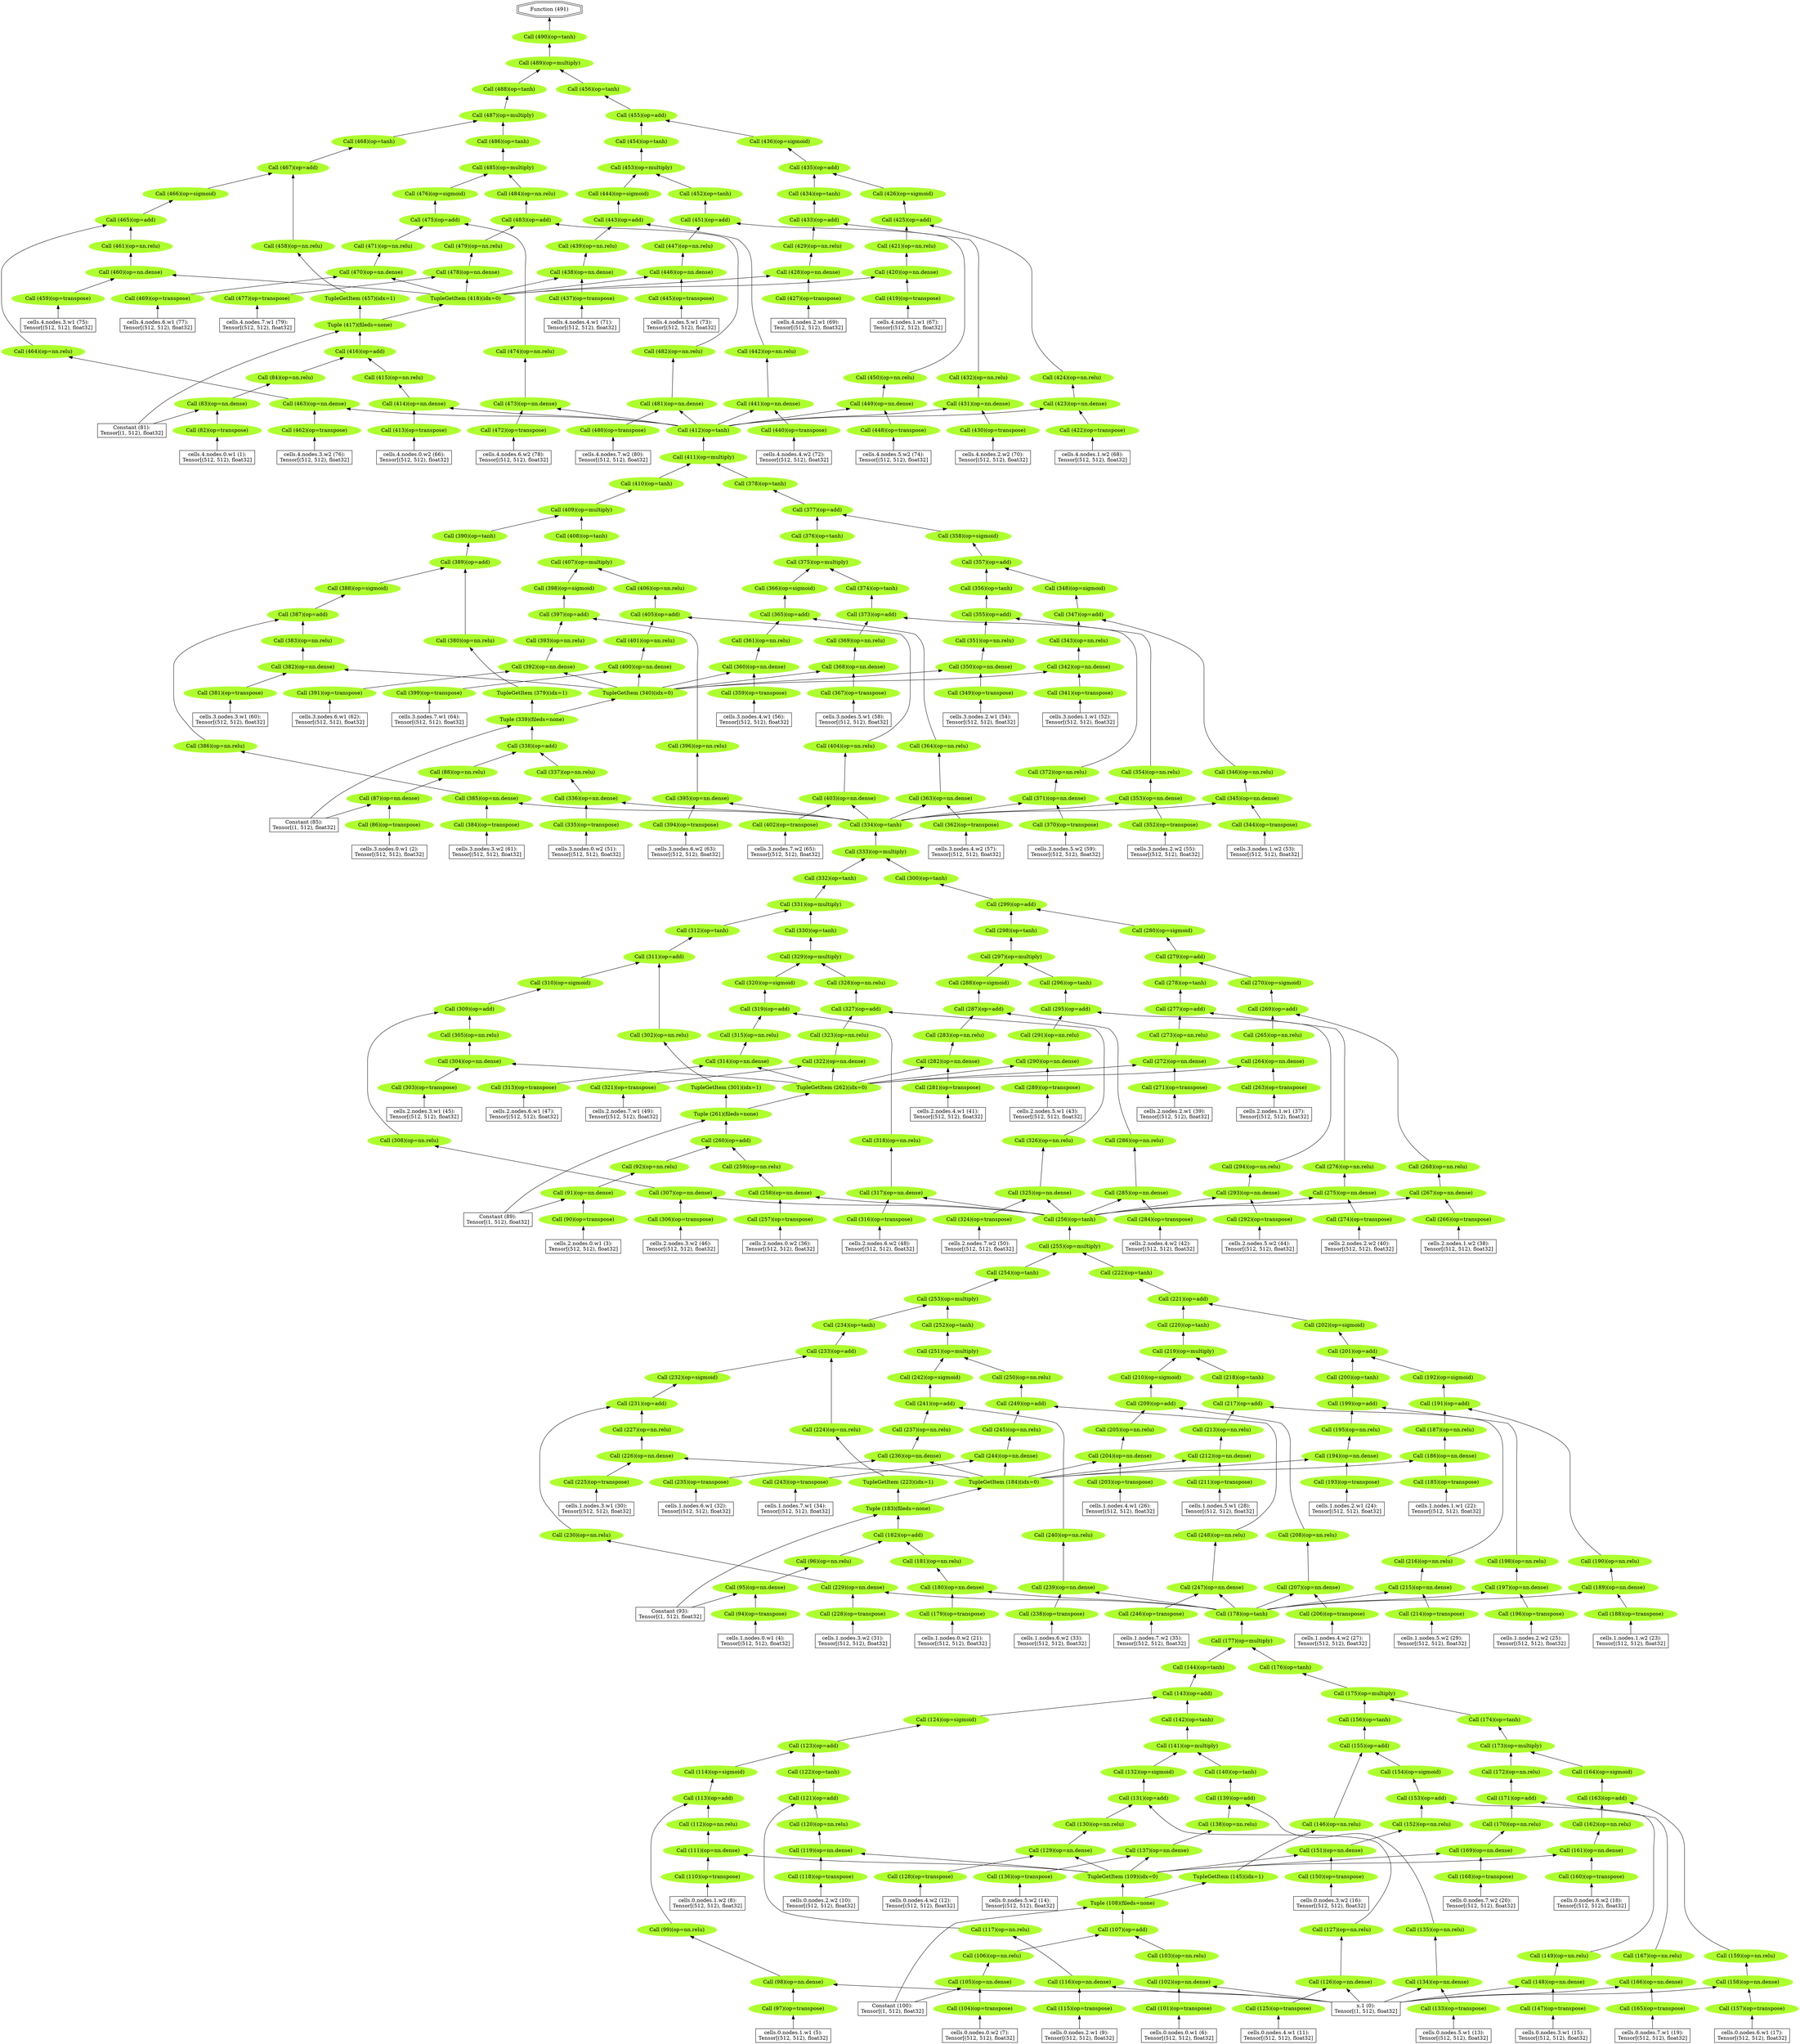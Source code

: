 digraph {
	rankdir=BT
	0 [label="x.1 (0):
Tensor[(1, 512), float32]" shape=rectangle]
	1 [label="cells.4.nodes.0.w1 (1):
Tensor[(512, 512), float32]" shape=rectangle]
	2 [label="cells.3.nodes.0.w1 (2):
Tensor[(512, 512), float32]" shape=rectangle]
	3 [label="cells.2.nodes.0.w1 (3):
Tensor[(512, 512), float32]" shape=rectangle]
	4 [label="cells.1.nodes.0.w1 (4):
Tensor[(512, 512), float32]" shape=rectangle]
	5 [label="cells.0.nodes.1.w1 (5):
Tensor[(512, 512), float32]" shape=rectangle]
	6 [label="cells.0.nodes.0.w1 (6):
Tensor[(512, 512), float32]" shape=rectangle]
	7 [label="cells.0.nodes.0.w2 (7):
Tensor[(512, 512), float32]" shape=rectangle]
	8 [label="cells.0.nodes.1.w2 (8):
Tensor[(512, 512), float32]" shape=rectangle]
	9 [label="cells.0.nodes.2.w1 (9):
Tensor[(512, 512), float32]" shape=rectangle]
	10 [label="cells.0.nodes.2.w2 (10):
Tensor[(512, 512), float32]" shape=rectangle]
	11 [label="cells.0.nodes.4.w1 (11):
Tensor[(512, 512), float32]" shape=rectangle]
	12 [label="cells.0.nodes.4.w2 (12):
Tensor[(512, 512), float32]" shape=rectangle]
	13 [label="cells.0.nodes.5.w1 (13):
Tensor[(512, 512), float32]" shape=rectangle]
	14 [label="cells.0.nodes.5.w2 (14):
Tensor[(512, 512), float32]" shape=rectangle]
	15 [label="cells.0.nodes.3.w1 (15):
Tensor[(512, 512), float32]" shape=rectangle]
	16 [label="cells.0.nodes.3.w2 (16):
Tensor[(512, 512), float32]" shape=rectangle]
	17 [label="cells.0.nodes.6.w1 (17):
Tensor[(512, 512), float32]" shape=rectangle]
	18 [label="cells.0.nodes.6.w2 (18):
Tensor[(512, 512), float32]" shape=rectangle]
	19 [label="cells.0.nodes.7.w1 (19):
Tensor[(512, 512), float32]" shape=rectangle]
	20 [label="cells.0.nodes.7.w2 (20):
Tensor[(512, 512), float32]" shape=rectangle]
	21 [label="cells.1.nodes.0.w2 (21):
Tensor[(512, 512), float32]" shape=rectangle]
	22 [label="cells.1.nodes.1.w1 (22):
Tensor[(512, 512), float32]" shape=rectangle]
	23 [label="cells.1.nodes.1.w2 (23):
Tensor[(512, 512), float32]" shape=rectangle]
	24 [label="cells.1.nodes.2.w1 (24):
Tensor[(512, 512), float32]" shape=rectangle]
	25 [label="cells.1.nodes.2.w2 (25):
Tensor[(512, 512), float32]" shape=rectangle]
	26 [label="cells.1.nodes.4.w1 (26):
Tensor[(512, 512), float32]" shape=rectangle]
	27 [label="cells.1.nodes.4.w2 (27):
Tensor[(512, 512), float32]" shape=rectangle]
	28 [label="cells.1.nodes.5.w1 (28):
Tensor[(512, 512), float32]" shape=rectangle]
	29 [label="cells.1.nodes.5.w2 (29):
Tensor[(512, 512), float32]" shape=rectangle]
	30 [label="cells.1.nodes.3.w1 (30):
Tensor[(512, 512), float32]" shape=rectangle]
	31 [label="cells.1.nodes.3.w2 (31):
Tensor[(512, 512), float32]" shape=rectangle]
	32 [label="cells.1.nodes.6.w1 (32):
Tensor[(512, 512), float32]" shape=rectangle]
	33 [label="cells.1.nodes.6.w2 (33):
Tensor[(512, 512), float32]" shape=rectangle]
	34 [label="cells.1.nodes.7.w1 (34):
Tensor[(512, 512), float32]" shape=rectangle]
	35 [label="cells.1.nodes.7.w2 (35):
Tensor[(512, 512), float32]" shape=rectangle]
	36 [label="cells.2.nodes.0.w2 (36):
Tensor[(512, 512), float32]" shape=rectangle]
	37 [label="cells.2.nodes.1.w1 (37):
Tensor[(512, 512), float32]" shape=rectangle]
	38 [label="cells.2.nodes.1.w2 (38):
Tensor[(512, 512), float32]" shape=rectangle]
	39 [label="cells.2.nodes.2.w1 (39):
Tensor[(512, 512), float32]" shape=rectangle]
	40 [label="cells.2.nodes.2.w2 (40):
Tensor[(512, 512), float32]" shape=rectangle]
	41 [label="cells.2.nodes.4.w1 (41):
Tensor[(512, 512), float32]" shape=rectangle]
	42 [label="cells.2.nodes.4.w2 (42):
Tensor[(512, 512), float32]" shape=rectangle]
	43 [label="cells.2.nodes.5.w1 (43):
Tensor[(512, 512), float32]" shape=rectangle]
	44 [label="cells.2.nodes.5.w2 (44):
Tensor[(512, 512), float32]" shape=rectangle]
	45 [label="cells.2.nodes.3.w1 (45):
Tensor[(512, 512), float32]" shape=rectangle]
	46 [label="cells.2.nodes.3.w2 (46):
Tensor[(512, 512), float32]" shape=rectangle]
	47 [label="cells.2.nodes.6.w1 (47):
Tensor[(512, 512), float32]" shape=rectangle]
	48 [label="cells.2.nodes.6.w2 (48):
Tensor[(512, 512), float32]" shape=rectangle]
	49 [label="cells.2.nodes.7.w1 (49):
Tensor[(512, 512), float32]" shape=rectangle]
	50 [label="cells.2.nodes.7.w2 (50):
Tensor[(512, 512), float32]" shape=rectangle]
	51 [label="cells.3.nodes.0.w2 (51):
Tensor[(512, 512), float32]" shape=rectangle]
	52 [label="cells.3.nodes.1.w1 (52):
Tensor[(512, 512), float32]" shape=rectangle]
	53 [label="cells.3.nodes.1.w2 (53):
Tensor[(512, 512), float32]" shape=rectangle]
	54 [label="cells.3.nodes.2.w1 (54):
Tensor[(512, 512), float32]" shape=rectangle]
	55 [label="cells.3.nodes.2.w2 (55):
Tensor[(512, 512), float32]" shape=rectangle]
	56 [label="cells.3.nodes.4.w1 (56):
Tensor[(512, 512), float32]" shape=rectangle]
	57 [label="cells.3.nodes.4.w2 (57):
Tensor[(512, 512), float32]" shape=rectangle]
	58 [label="cells.3.nodes.5.w1 (58):
Tensor[(512, 512), float32]" shape=rectangle]
	59 [label="cells.3.nodes.5.w2 (59):
Tensor[(512, 512), float32]" shape=rectangle]
	60 [label="cells.3.nodes.3.w1 (60):
Tensor[(512, 512), float32]" shape=rectangle]
	61 [label="cells.3.nodes.3.w2 (61):
Tensor[(512, 512), float32]" shape=rectangle]
	62 [label="cells.3.nodes.6.w1 (62):
Tensor[(512, 512), float32]" shape=rectangle]
	63 [label="cells.3.nodes.6.w2 (63):
Tensor[(512, 512), float32]" shape=rectangle]
	64 [label="cells.3.nodes.7.w1 (64):
Tensor[(512, 512), float32]" shape=rectangle]
	65 [label="cells.3.nodes.7.w2 (65):
Tensor[(512, 512), float32]" shape=rectangle]
	66 [label="cells.4.nodes.0.w2 (66):
Tensor[(512, 512), float32]" shape=rectangle]
	67 [label="cells.4.nodes.1.w1 (67):
Tensor[(512, 512), float32]" shape=rectangle]
	68 [label="cells.4.nodes.1.w2 (68):
Tensor[(512, 512), float32]" shape=rectangle]
	69 [label="cells.4.nodes.2.w1 (69):
Tensor[(512, 512), float32]" shape=rectangle]
	70 [label="cells.4.nodes.2.w2 (70):
Tensor[(512, 512), float32]" shape=rectangle]
	71 [label="cells.4.nodes.4.w1 (71):
Tensor[(512, 512), float32]" shape=rectangle]
	72 [label="cells.4.nodes.4.w2 (72):
Tensor[(512, 512), float32]" shape=rectangle]
	73 [label="cells.4.nodes.5.w1 (73):
Tensor[(512, 512), float32]" shape=rectangle]
	74 [label="cells.4.nodes.5.w2 (74):
Tensor[(512, 512), float32]" shape=rectangle]
	75 [label="cells.4.nodes.3.w1 (75):
Tensor[(512, 512), float32]" shape=rectangle]
	76 [label="cells.4.nodes.3.w2 (76):
Tensor[(512, 512), float32]" shape=rectangle]
	77 [label="cells.4.nodes.6.w1 (77):
Tensor[(512, 512), float32]" shape=rectangle]
	78 [label="cells.4.nodes.6.w2 (78):
Tensor[(512, 512), float32]" shape=rectangle]
	79 [label="cells.4.nodes.7.w1 (79):
Tensor[(512, 512), float32]" shape=rectangle]
	80 [label="cells.4.nodes.7.w2 (80):
Tensor[(512, 512), float32]" shape=rectangle]
	81 [label="Constant (81):
Tensor[(1, 512), float32]" shape=rectangle]
	82 [label="Call (82)(op=transpose)" color=greenyellow shape=ellipse style=filled]
	1 -> 82
	83 [label="Call (83)(op=nn.dense)" color=greenyellow shape=ellipse style=filled]
	81 -> 83
	82 -> 83
	84 [label="Call (84)(op=nn.relu)" color=greenyellow shape=ellipse style=filled]
	83 -> 84
	85 [label="Constant (85):
Tensor[(1, 512), float32]" shape=rectangle]
	86 [label="Call (86)(op=transpose)" color=greenyellow shape=ellipse style=filled]
	2 -> 86
	87 [label="Call (87)(op=nn.dense)" color=greenyellow shape=ellipse style=filled]
	85 -> 87
	86 -> 87
	88 [label="Call (88)(op=nn.relu)" color=greenyellow shape=ellipse style=filled]
	87 -> 88
	89 [label="Constant (89):
Tensor[(1, 512), float32]" shape=rectangle]
	90 [label="Call (90)(op=transpose)" color=greenyellow shape=ellipse style=filled]
	3 -> 90
	91 [label="Call (91)(op=nn.dense)" color=greenyellow shape=ellipse style=filled]
	89 -> 91
	90 -> 91
	92 [label="Call (92)(op=nn.relu)" color=greenyellow shape=ellipse style=filled]
	91 -> 92
	93 [label="Constant (93):
Tensor[(1, 512), float32]" shape=rectangle]
	94 [label="Call (94)(op=transpose)" color=greenyellow shape=ellipse style=filled]
	4 -> 94
	95 [label="Call (95)(op=nn.dense)" color=greenyellow shape=ellipse style=filled]
	93 -> 95
	94 -> 95
	96 [label="Call (96)(op=nn.relu)" color=greenyellow shape=ellipse style=filled]
	95 -> 96
	97 [label="Call (97)(op=transpose)" color=greenyellow shape=ellipse style=filled]
	5 -> 97
	98 [label="Call (98)(op=nn.dense)" color=greenyellow shape=ellipse style=filled]
	0 -> 98
	97 -> 98
	99 [label="Call (99)(op=nn.relu)" color=greenyellow shape=ellipse style=filled]
	98 -> 99
	100 [label="Constant (100):
Tensor[(1, 512), float32]" shape=rectangle]
	101 [label="Call (101)(op=transpose)" color=greenyellow shape=ellipse style=filled]
	6 -> 101
	102 [label="Call (102)(op=nn.dense)" color=greenyellow shape=ellipse style=filled]
	0 -> 102
	101 -> 102
	103 [label="Call (103)(op=nn.relu)" color=greenyellow shape=ellipse style=filled]
	102 -> 103
	104 [label="Call (104)(op=transpose)" color=greenyellow shape=ellipse style=filled]
	7 -> 104
	105 [label="Call (105)(op=nn.dense)" color=greenyellow shape=ellipse style=filled]
	100 -> 105
	104 -> 105
	106 [label="Call (106)(op=nn.relu)" color=greenyellow shape=ellipse style=filled]
	105 -> 106
	107 [label="Call (107)(op=add)" color=greenyellow shape=ellipse style=filled]
	103 -> 107
	106 -> 107
	108 [label="Tuple (108)(fileds=none)" color=greenyellow shape=ellipse style=filled]
	100 -> 108
	107 -> 108
	109 [label="TupleGetItem (109)(idx=0)" color=greenyellow shape=ellipse style=filled]
	108 -> 109
	110 [label="Call (110)(op=transpose)" color=greenyellow shape=ellipse style=filled]
	8 -> 110
	111 [label="Call (111)(op=nn.dense)" color=greenyellow shape=ellipse style=filled]
	109 -> 111
	110 -> 111
	112 [label="Call (112)(op=nn.relu)" color=greenyellow shape=ellipse style=filled]
	111 -> 112
	113 [label="Call (113)(op=add)" color=greenyellow shape=ellipse style=filled]
	99 -> 113
	112 -> 113
	114 [label="Call (114)(op=sigmoid)" color=greenyellow shape=ellipse style=filled]
	113 -> 114
	115 [label="Call (115)(op=transpose)" color=greenyellow shape=ellipse style=filled]
	9 -> 115
	116 [label="Call (116)(op=nn.dense)" color=greenyellow shape=ellipse style=filled]
	0 -> 116
	115 -> 116
	117 [label="Call (117)(op=nn.relu)" color=greenyellow shape=ellipse style=filled]
	116 -> 117
	118 [label="Call (118)(op=transpose)" color=greenyellow shape=ellipse style=filled]
	10 -> 118
	119 [label="Call (119)(op=nn.dense)" color=greenyellow shape=ellipse style=filled]
	109 -> 119
	118 -> 119
	120 [label="Call (120)(op=nn.relu)" color=greenyellow shape=ellipse style=filled]
	119 -> 120
	121 [label="Call (121)(op=add)" color=greenyellow shape=ellipse style=filled]
	117 -> 121
	120 -> 121
	122 [label="Call (122)(op=tanh)" color=greenyellow shape=ellipse style=filled]
	121 -> 122
	123 [label="Call (123)(op=add)" color=greenyellow shape=ellipse style=filled]
	114 -> 123
	122 -> 123
	124 [label="Call (124)(op=sigmoid)" color=greenyellow shape=ellipse style=filled]
	123 -> 124
	125 [label="Call (125)(op=transpose)" color=greenyellow shape=ellipse style=filled]
	11 -> 125
	126 [label="Call (126)(op=nn.dense)" color=greenyellow shape=ellipse style=filled]
	0 -> 126
	125 -> 126
	127 [label="Call (127)(op=nn.relu)" color=greenyellow shape=ellipse style=filled]
	126 -> 127
	128 [label="Call (128)(op=transpose)" color=greenyellow shape=ellipse style=filled]
	12 -> 128
	129 [label="Call (129)(op=nn.dense)" color=greenyellow shape=ellipse style=filled]
	109 -> 129
	128 -> 129
	130 [label="Call (130)(op=nn.relu)" color=greenyellow shape=ellipse style=filled]
	129 -> 130
	131 [label="Call (131)(op=add)" color=greenyellow shape=ellipse style=filled]
	127 -> 131
	130 -> 131
	132 [label="Call (132)(op=sigmoid)" color=greenyellow shape=ellipse style=filled]
	131 -> 132
	133 [label="Call (133)(op=transpose)" color=greenyellow shape=ellipse style=filled]
	13 -> 133
	134 [label="Call (134)(op=nn.dense)" color=greenyellow shape=ellipse style=filled]
	0 -> 134
	133 -> 134
	135 [label="Call (135)(op=nn.relu)" color=greenyellow shape=ellipse style=filled]
	134 -> 135
	136 [label="Call (136)(op=transpose)" color=greenyellow shape=ellipse style=filled]
	14 -> 136
	137 [label="Call (137)(op=nn.dense)" color=greenyellow shape=ellipse style=filled]
	109 -> 137
	136 -> 137
	138 [label="Call (138)(op=nn.relu)" color=greenyellow shape=ellipse style=filled]
	137 -> 138
	139 [label="Call (139)(op=add)" color=greenyellow shape=ellipse style=filled]
	135 -> 139
	138 -> 139
	140 [label="Call (140)(op=tanh)" color=greenyellow shape=ellipse style=filled]
	139 -> 140
	141 [label="Call (141)(op=multiply)" color=greenyellow shape=ellipse style=filled]
	132 -> 141
	140 -> 141
	142 [label="Call (142)(op=tanh)" color=greenyellow shape=ellipse style=filled]
	141 -> 142
	143 [label="Call (143)(op=add)" color=greenyellow shape=ellipse style=filled]
	124 -> 143
	142 -> 143
	144 [label="Call (144)(op=tanh)" color=greenyellow shape=ellipse style=filled]
	143 -> 144
	145 [label="TupleGetItem (145)(idx=1)" color=greenyellow shape=ellipse style=filled]
	108 -> 145
	146 [label="Call (146)(op=nn.relu)" color=greenyellow shape=ellipse style=filled]
	145 -> 146
	147 [label="Call (147)(op=transpose)" color=greenyellow shape=ellipse style=filled]
	15 -> 147
	148 [label="Call (148)(op=nn.dense)" color=greenyellow shape=ellipse style=filled]
	0 -> 148
	147 -> 148
	149 [label="Call (149)(op=nn.relu)" color=greenyellow shape=ellipse style=filled]
	148 -> 149
	150 [label="Call (150)(op=transpose)" color=greenyellow shape=ellipse style=filled]
	16 -> 150
	151 [label="Call (151)(op=nn.dense)" color=greenyellow shape=ellipse style=filled]
	109 -> 151
	150 -> 151
	152 [label="Call (152)(op=nn.relu)" color=greenyellow shape=ellipse style=filled]
	151 -> 152
	153 [label="Call (153)(op=add)" color=greenyellow shape=ellipse style=filled]
	149 -> 153
	152 -> 153
	154 [label="Call (154)(op=sigmoid)" color=greenyellow shape=ellipse style=filled]
	153 -> 154
	155 [label="Call (155)(op=add)" color=greenyellow shape=ellipse style=filled]
	146 -> 155
	154 -> 155
	156 [label="Call (156)(op=tanh)" color=greenyellow shape=ellipse style=filled]
	155 -> 156
	157 [label="Call (157)(op=transpose)" color=greenyellow shape=ellipse style=filled]
	17 -> 157
	158 [label="Call (158)(op=nn.dense)" color=greenyellow shape=ellipse style=filled]
	0 -> 158
	157 -> 158
	159 [label="Call (159)(op=nn.relu)" color=greenyellow shape=ellipse style=filled]
	158 -> 159
	160 [label="Call (160)(op=transpose)" color=greenyellow shape=ellipse style=filled]
	18 -> 160
	161 [label="Call (161)(op=nn.dense)" color=greenyellow shape=ellipse style=filled]
	109 -> 161
	160 -> 161
	162 [label="Call (162)(op=nn.relu)" color=greenyellow shape=ellipse style=filled]
	161 -> 162
	163 [label="Call (163)(op=add)" color=greenyellow shape=ellipse style=filled]
	159 -> 163
	162 -> 163
	164 [label="Call (164)(op=sigmoid)" color=greenyellow shape=ellipse style=filled]
	163 -> 164
	165 [label="Call (165)(op=transpose)" color=greenyellow shape=ellipse style=filled]
	19 -> 165
	166 [label="Call (166)(op=nn.dense)" color=greenyellow shape=ellipse style=filled]
	0 -> 166
	165 -> 166
	167 [label="Call (167)(op=nn.relu)" color=greenyellow shape=ellipse style=filled]
	166 -> 167
	168 [label="Call (168)(op=transpose)" color=greenyellow shape=ellipse style=filled]
	20 -> 168
	169 [label="Call (169)(op=nn.dense)" color=greenyellow shape=ellipse style=filled]
	109 -> 169
	168 -> 169
	170 [label="Call (170)(op=nn.relu)" color=greenyellow shape=ellipse style=filled]
	169 -> 170
	171 [label="Call (171)(op=add)" color=greenyellow shape=ellipse style=filled]
	167 -> 171
	170 -> 171
	172 [label="Call (172)(op=nn.relu)" color=greenyellow shape=ellipse style=filled]
	171 -> 172
	173 [label="Call (173)(op=multiply)" color=greenyellow shape=ellipse style=filled]
	164 -> 173
	172 -> 173
	174 [label="Call (174)(op=tanh)" color=greenyellow shape=ellipse style=filled]
	173 -> 174
	175 [label="Call (175)(op=multiply)" color=greenyellow shape=ellipse style=filled]
	156 -> 175
	174 -> 175
	176 [label="Call (176)(op=tanh)" color=greenyellow shape=ellipse style=filled]
	175 -> 176
	177 [label="Call (177)(op=multiply)" color=greenyellow shape=ellipse style=filled]
	144 -> 177
	176 -> 177
	178 [label="Call (178)(op=tanh)" color=greenyellow shape=ellipse style=filled]
	177 -> 178
	179 [label="Call (179)(op=transpose)" color=greenyellow shape=ellipse style=filled]
	21 -> 179
	180 [label="Call (180)(op=nn.dense)" color=greenyellow shape=ellipse style=filled]
	178 -> 180
	179 -> 180
	181 [label="Call (181)(op=nn.relu)" color=greenyellow shape=ellipse style=filled]
	180 -> 181
	182 [label="Call (182)(op=add)" color=greenyellow shape=ellipse style=filled]
	96 -> 182
	181 -> 182
	183 [label="Tuple (183)(fileds=none)" color=greenyellow shape=ellipse style=filled]
	93 -> 183
	182 -> 183
	184 [label="TupleGetItem (184)(idx=0)" color=greenyellow shape=ellipse style=filled]
	183 -> 184
	185 [label="Call (185)(op=transpose)" color=greenyellow shape=ellipse style=filled]
	22 -> 185
	186 [label="Call (186)(op=nn.dense)" color=greenyellow shape=ellipse style=filled]
	184 -> 186
	185 -> 186
	187 [label="Call (187)(op=nn.relu)" color=greenyellow shape=ellipse style=filled]
	186 -> 187
	188 [label="Call (188)(op=transpose)" color=greenyellow shape=ellipse style=filled]
	23 -> 188
	189 [label="Call (189)(op=nn.dense)" color=greenyellow shape=ellipse style=filled]
	178 -> 189
	188 -> 189
	190 [label="Call (190)(op=nn.relu)" color=greenyellow shape=ellipse style=filled]
	189 -> 190
	191 [label="Call (191)(op=add)" color=greenyellow shape=ellipse style=filled]
	187 -> 191
	190 -> 191
	192 [label="Call (192)(op=sigmoid)" color=greenyellow shape=ellipse style=filled]
	191 -> 192
	193 [label="Call (193)(op=transpose)" color=greenyellow shape=ellipse style=filled]
	24 -> 193
	194 [label="Call (194)(op=nn.dense)" color=greenyellow shape=ellipse style=filled]
	184 -> 194
	193 -> 194
	195 [label="Call (195)(op=nn.relu)" color=greenyellow shape=ellipse style=filled]
	194 -> 195
	196 [label="Call (196)(op=transpose)" color=greenyellow shape=ellipse style=filled]
	25 -> 196
	197 [label="Call (197)(op=nn.dense)" color=greenyellow shape=ellipse style=filled]
	178 -> 197
	196 -> 197
	198 [label="Call (198)(op=nn.relu)" color=greenyellow shape=ellipse style=filled]
	197 -> 198
	199 [label="Call (199)(op=add)" color=greenyellow shape=ellipse style=filled]
	195 -> 199
	198 -> 199
	200 [label="Call (200)(op=tanh)" color=greenyellow shape=ellipse style=filled]
	199 -> 200
	201 [label="Call (201)(op=add)" color=greenyellow shape=ellipse style=filled]
	192 -> 201
	200 -> 201
	202 [label="Call (202)(op=sigmoid)" color=greenyellow shape=ellipse style=filled]
	201 -> 202
	203 [label="Call (203)(op=transpose)" color=greenyellow shape=ellipse style=filled]
	26 -> 203
	204 [label="Call (204)(op=nn.dense)" color=greenyellow shape=ellipse style=filled]
	184 -> 204
	203 -> 204
	205 [label="Call (205)(op=nn.relu)" color=greenyellow shape=ellipse style=filled]
	204 -> 205
	206 [label="Call (206)(op=transpose)" color=greenyellow shape=ellipse style=filled]
	27 -> 206
	207 [label="Call (207)(op=nn.dense)" color=greenyellow shape=ellipse style=filled]
	178 -> 207
	206 -> 207
	208 [label="Call (208)(op=nn.relu)" color=greenyellow shape=ellipse style=filled]
	207 -> 208
	209 [label="Call (209)(op=add)" color=greenyellow shape=ellipse style=filled]
	205 -> 209
	208 -> 209
	210 [label="Call (210)(op=sigmoid)" color=greenyellow shape=ellipse style=filled]
	209 -> 210
	211 [label="Call (211)(op=transpose)" color=greenyellow shape=ellipse style=filled]
	28 -> 211
	212 [label="Call (212)(op=nn.dense)" color=greenyellow shape=ellipse style=filled]
	184 -> 212
	211 -> 212
	213 [label="Call (213)(op=nn.relu)" color=greenyellow shape=ellipse style=filled]
	212 -> 213
	214 [label="Call (214)(op=transpose)" color=greenyellow shape=ellipse style=filled]
	29 -> 214
	215 [label="Call (215)(op=nn.dense)" color=greenyellow shape=ellipse style=filled]
	178 -> 215
	214 -> 215
	216 [label="Call (216)(op=nn.relu)" color=greenyellow shape=ellipse style=filled]
	215 -> 216
	217 [label="Call (217)(op=add)" color=greenyellow shape=ellipse style=filled]
	213 -> 217
	216 -> 217
	218 [label="Call (218)(op=tanh)" color=greenyellow shape=ellipse style=filled]
	217 -> 218
	219 [label="Call (219)(op=multiply)" color=greenyellow shape=ellipse style=filled]
	210 -> 219
	218 -> 219
	220 [label="Call (220)(op=tanh)" color=greenyellow shape=ellipse style=filled]
	219 -> 220
	221 [label="Call (221)(op=add)" color=greenyellow shape=ellipse style=filled]
	202 -> 221
	220 -> 221
	222 [label="Call (222)(op=tanh)" color=greenyellow shape=ellipse style=filled]
	221 -> 222
	223 [label="TupleGetItem (223)(idx=1)" color=greenyellow shape=ellipse style=filled]
	183 -> 223
	224 [label="Call (224)(op=nn.relu)" color=greenyellow shape=ellipse style=filled]
	223 -> 224
	225 [label="Call (225)(op=transpose)" color=greenyellow shape=ellipse style=filled]
	30 -> 225
	226 [label="Call (226)(op=nn.dense)" color=greenyellow shape=ellipse style=filled]
	184 -> 226
	225 -> 226
	227 [label="Call (227)(op=nn.relu)" color=greenyellow shape=ellipse style=filled]
	226 -> 227
	228 [label="Call (228)(op=transpose)" color=greenyellow shape=ellipse style=filled]
	31 -> 228
	229 [label="Call (229)(op=nn.dense)" color=greenyellow shape=ellipse style=filled]
	178 -> 229
	228 -> 229
	230 [label="Call (230)(op=nn.relu)" color=greenyellow shape=ellipse style=filled]
	229 -> 230
	231 [label="Call (231)(op=add)" color=greenyellow shape=ellipse style=filled]
	227 -> 231
	230 -> 231
	232 [label="Call (232)(op=sigmoid)" color=greenyellow shape=ellipse style=filled]
	231 -> 232
	233 [label="Call (233)(op=add)" color=greenyellow shape=ellipse style=filled]
	224 -> 233
	232 -> 233
	234 [label="Call (234)(op=tanh)" color=greenyellow shape=ellipse style=filled]
	233 -> 234
	235 [label="Call (235)(op=transpose)" color=greenyellow shape=ellipse style=filled]
	32 -> 235
	236 [label="Call (236)(op=nn.dense)" color=greenyellow shape=ellipse style=filled]
	184 -> 236
	235 -> 236
	237 [label="Call (237)(op=nn.relu)" color=greenyellow shape=ellipse style=filled]
	236 -> 237
	238 [label="Call (238)(op=transpose)" color=greenyellow shape=ellipse style=filled]
	33 -> 238
	239 [label="Call (239)(op=nn.dense)" color=greenyellow shape=ellipse style=filled]
	178 -> 239
	238 -> 239
	240 [label="Call (240)(op=nn.relu)" color=greenyellow shape=ellipse style=filled]
	239 -> 240
	241 [label="Call (241)(op=add)" color=greenyellow shape=ellipse style=filled]
	237 -> 241
	240 -> 241
	242 [label="Call (242)(op=sigmoid)" color=greenyellow shape=ellipse style=filled]
	241 -> 242
	243 [label="Call (243)(op=transpose)" color=greenyellow shape=ellipse style=filled]
	34 -> 243
	244 [label="Call (244)(op=nn.dense)" color=greenyellow shape=ellipse style=filled]
	184 -> 244
	243 -> 244
	245 [label="Call (245)(op=nn.relu)" color=greenyellow shape=ellipse style=filled]
	244 -> 245
	246 [label="Call (246)(op=transpose)" color=greenyellow shape=ellipse style=filled]
	35 -> 246
	247 [label="Call (247)(op=nn.dense)" color=greenyellow shape=ellipse style=filled]
	178 -> 247
	246 -> 247
	248 [label="Call (248)(op=nn.relu)" color=greenyellow shape=ellipse style=filled]
	247 -> 248
	249 [label="Call (249)(op=add)" color=greenyellow shape=ellipse style=filled]
	245 -> 249
	248 -> 249
	250 [label="Call (250)(op=nn.relu)" color=greenyellow shape=ellipse style=filled]
	249 -> 250
	251 [label="Call (251)(op=multiply)" color=greenyellow shape=ellipse style=filled]
	242 -> 251
	250 -> 251
	252 [label="Call (252)(op=tanh)" color=greenyellow shape=ellipse style=filled]
	251 -> 252
	253 [label="Call (253)(op=multiply)" color=greenyellow shape=ellipse style=filled]
	234 -> 253
	252 -> 253
	254 [label="Call (254)(op=tanh)" color=greenyellow shape=ellipse style=filled]
	253 -> 254
	255 [label="Call (255)(op=multiply)" color=greenyellow shape=ellipse style=filled]
	222 -> 255
	254 -> 255
	256 [label="Call (256)(op=tanh)" color=greenyellow shape=ellipse style=filled]
	255 -> 256
	257 [label="Call (257)(op=transpose)" color=greenyellow shape=ellipse style=filled]
	36 -> 257
	258 [label="Call (258)(op=nn.dense)" color=greenyellow shape=ellipse style=filled]
	256 -> 258
	257 -> 258
	259 [label="Call (259)(op=nn.relu)" color=greenyellow shape=ellipse style=filled]
	258 -> 259
	260 [label="Call (260)(op=add)" color=greenyellow shape=ellipse style=filled]
	92 -> 260
	259 -> 260
	261 [label="Tuple (261)(fileds=none)" color=greenyellow shape=ellipse style=filled]
	89 -> 261
	260 -> 261
	262 [label="TupleGetItem (262)(idx=0)" color=greenyellow shape=ellipse style=filled]
	261 -> 262
	263 [label="Call (263)(op=transpose)" color=greenyellow shape=ellipse style=filled]
	37 -> 263
	264 [label="Call (264)(op=nn.dense)" color=greenyellow shape=ellipse style=filled]
	262 -> 264
	263 -> 264
	265 [label="Call (265)(op=nn.relu)" color=greenyellow shape=ellipse style=filled]
	264 -> 265
	266 [label="Call (266)(op=transpose)" color=greenyellow shape=ellipse style=filled]
	38 -> 266
	267 [label="Call (267)(op=nn.dense)" color=greenyellow shape=ellipse style=filled]
	256 -> 267
	266 -> 267
	268 [label="Call (268)(op=nn.relu)" color=greenyellow shape=ellipse style=filled]
	267 -> 268
	269 [label="Call (269)(op=add)" color=greenyellow shape=ellipse style=filled]
	265 -> 269
	268 -> 269
	270 [label="Call (270)(op=sigmoid)" color=greenyellow shape=ellipse style=filled]
	269 -> 270
	271 [label="Call (271)(op=transpose)" color=greenyellow shape=ellipse style=filled]
	39 -> 271
	272 [label="Call (272)(op=nn.dense)" color=greenyellow shape=ellipse style=filled]
	262 -> 272
	271 -> 272
	273 [label="Call (273)(op=nn.relu)" color=greenyellow shape=ellipse style=filled]
	272 -> 273
	274 [label="Call (274)(op=transpose)" color=greenyellow shape=ellipse style=filled]
	40 -> 274
	275 [label="Call (275)(op=nn.dense)" color=greenyellow shape=ellipse style=filled]
	256 -> 275
	274 -> 275
	276 [label="Call (276)(op=nn.relu)" color=greenyellow shape=ellipse style=filled]
	275 -> 276
	277 [label="Call (277)(op=add)" color=greenyellow shape=ellipse style=filled]
	273 -> 277
	276 -> 277
	278 [label="Call (278)(op=tanh)" color=greenyellow shape=ellipse style=filled]
	277 -> 278
	279 [label="Call (279)(op=add)" color=greenyellow shape=ellipse style=filled]
	270 -> 279
	278 -> 279
	280 [label="Call (280)(op=sigmoid)" color=greenyellow shape=ellipse style=filled]
	279 -> 280
	281 [label="Call (281)(op=transpose)" color=greenyellow shape=ellipse style=filled]
	41 -> 281
	282 [label="Call (282)(op=nn.dense)" color=greenyellow shape=ellipse style=filled]
	262 -> 282
	281 -> 282
	283 [label="Call (283)(op=nn.relu)" color=greenyellow shape=ellipse style=filled]
	282 -> 283
	284 [label="Call (284)(op=transpose)" color=greenyellow shape=ellipse style=filled]
	42 -> 284
	285 [label="Call (285)(op=nn.dense)" color=greenyellow shape=ellipse style=filled]
	256 -> 285
	284 -> 285
	286 [label="Call (286)(op=nn.relu)" color=greenyellow shape=ellipse style=filled]
	285 -> 286
	287 [label="Call (287)(op=add)" color=greenyellow shape=ellipse style=filled]
	283 -> 287
	286 -> 287
	288 [label="Call (288)(op=sigmoid)" color=greenyellow shape=ellipse style=filled]
	287 -> 288
	289 [label="Call (289)(op=transpose)" color=greenyellow shape=ellipse style=filled]
	43 -> 289
	290 [label="Call (290)(op=nn.dense)" color=greenyellow shape=ellipse style=filled]
	262 -> 290
	289 -> 290
	291 [label="Call (291)(op=nn.relu)" color=greenyellow shape=ellipse style=filled]
	290 -> 291
	292 [label="Call (292)(op=transpose)" color=greenyellow shape=ellipse style=filled]
	44 -> 292
	293 [label="Call (293)(op=nn.dense)" color=greenyellow shape=ellipse style=filled]
	256 -> 293
	292 -> 293
	294 [label="Call (294)(op=nn.relu)" color=greenyellow shape=ellipse style=filled]
	293 -> 294
	295 [label="Call (295)(op=add)" color=greenyellow shape=ellipse style=filled]
	291 -> 295
	294 -> 295
	296 [label="Call (296)(op=tanh)" color=greenyellow shape=ellipse style=filled]
	295 -> 296
	297 [label="Call (297)(op=multiply)" color=greenyellow shape=ellipse style=filled]
	288 -> 297
	296 -> 297
	298 [label="Call (298)(op=tanh)" color=greenyellow shape=ellipse style=filled]
	297 -> 298
	299 [label="Call (299)(op=add)" color=greenyellow shape=ellipse style=filled]
	280 -> 299
	298 -> 299
	300 [label="Call (300)(op=tanh)" color=greenyellow shape=ellipse style=filled]
	299 -> 300
	301 [label="TupleGetItem (301)(idx=1)" color=greenyellow shape=ellipse style=filled]
	261 -> 301
	302 [label="Call (302)(op=nn.relu)" color=greenyellow shape=ellipse style=filled]
	301 -> 302
	303 [label="Call (303)(op=transpose)" color=greenyellow shape=ellipse style=filled]
	45 -> 303
	304 [label="Call (304)(op=nn.dense)" color=greenyellow shape=ellipse style=filled]
	262 -> 304
	303 -> 304
	305 [label="Call (305)(op=nn.relu)" color=greenyellow shape=ellipse style=filled]
	304 -> 305
	306 [label="Call (306)(op=transpose)" color=greenyellow shape=ellipse style=filled]
	46 -> 306
	307 [label="Call (307)(op=nn.dense)" color=greenyellow shape=ellipse style=filled]
	256 -> 307
	306 -> 307
	308 [label="Call (308)(op=nn.relu)" color=greenyellow shape=ellipse style=filled]
	307 -> 308
	309 [label="Call (309)(op=add)" color=greenyellow shape=ellipse style=filled]
	305 -> 309
	308 -> 309
	310 [label="Call (310)(op=sigmoid)" color=greenyellow shape=ellipse style=filled]
	309 -> 310
	311 [label="Call (311)(op=add)" color=greenyellow shape=ellipse style=filled]
	302 -> 311
	310 -> 311
	312 [label="Call (312)(op=tanh)" color=greenyellow shape=ellipse style=filled]
	311 -> 312
	313 [label="Call (313)(op=transpose)" color=greenyellow shape=ellipse style=filled]
	47 -> 313
	314 [label="Call (314)(op=nn.dense)" color=greenyellow shape=ellipse style=filled]
	262 -> 314
	313 -> 314
	315 [label="Call (315)(op=nn.relu)" color=greenyellow shape=ellipse style=filled]
	314 -> 315
	316 [label="Call (316)(op=transpose)" color=greenyellow shape=ellipse style=filled]
	48 -> 316
	317 [label="Call (317)(op=nn.dense)" color=greenyellow shape=ellipse style=filled]
	256 -> 317
	316 -> 317
	318 [label="Call (318)(op=nn.relu)" color=greenyellow shape=ellipse style=filled]
	317 -> 318
	319 [label="Call (319)(op=add)" color=greenyellow shape=ellipse style=filled]
	315 -> 319
	318 -> 319
	320 [label="Call (320)(op=sigmoid)" color=greenyellow shape=ellipse style=filled]
	319 -> 320
	321 [label="Call (321)(op=transpose)" color=greenyellow shape=ellipse style=filled]
	49 -> 321
	322 [label="Call (322)(op=nn.dense)" color=greenyellow shape=ellipse style=filled]
	262 -> 322
	321 -> 322
	323 [label="Call (323)(op=nn.relu)" color=greenyellow shape=ellipse style=filled]
	322 -> 323
	324 [label="Call (324)(op=transpose)" color=greenyellow shape=ellipse style=filled]
	50 -> 324
	325 [label="Call (325)(op=nn.dense)" color=greenyellow shape=ellipse style=filled]
	256 -> 325
	324 -> 325
	326 [label="Call (326)(op=nn.relu)" color=greenyellow shape=ellipse style=filled]
	325 -> 326
	327 [label="Call (327)(op=add)" color=greenyellow shape=ellipse style=filled]
	323 -> 327
	326 -> 327
	328 [label="Call (328)(op=nn.relu)" color=greenyellow shape=ellipse style=filled]
	327 -> 328
	329 [label="Call (329)(op=multiply)" color=greenyellow shape=ellipse style=filled]
	320 -> 329
	328 -> 329
	330 [label="Call (330)(op=tanh)" color=greenyellow shape=ellipse style=filled]
	329 -> 330
	331 [label="Call (331)(op=multiply)" color=greenyellow shape=ellipse style=filled]
	312 -> 331
	330 -> 331
	332 [label="Call (332)(op=tanh)" color=greenyellow shape=ellipse style=filled]
	331 -> 332
	333 [label="Call (333)(op=multiply)" color=greenyellow shape=ellipse style=filled]
	300 -> 333
	332 -> 333
	334 [label="Call (334)(op=tanh)" color=greenyellow shape=ellipse style=filled]
	333 -> 334
	335 [label="Call (335)(op=transpose)" color=greenyellow shape=ellipse style=filled]
	51 -> 335
	336 [label="Call (336)(op=nn.dense)" color=greenyellow shape=ellipse style=filled]
	334 -> 336
	335 -> 336
	337 [label="Call (337)(op=nn.relu)" color=greenyellow shape=ellipse style=filled]
	336 -> 337
	338 [label="Call (338)(op=add)" color=greenyellow shape=ellipse style=filled]
	88 -> 338
	337 -> 338
	339 [label="Tuple (339)(fileds=none)" color=greenyellow shape=ellipse style=filled]
	85 -> 339
	338 -> 339
	340 [label="TupleGetItem (340)(idx=0)" color=greenyellow shape=ellipse style=filled]
	339 -> 340
	341 [label="Call (341)(op=transpose)" color=greenyellow shape=ellipse style=filled]
	52 -> 341
	342 [label="Call (342)(op=nn.dense)" color=greenyellow shape=ellipse style=filled]
	340 -> 342
	341 -> 342
	343 [label="Call (343)(op=nn.relu)" color=greenyellow shape=ellipse style=filled]
	342 -> 343
	344 [label="Call (344)(op=transpose)" color=greenyellow shape=ellipse style=filled]
	53 -> 344
	345 [label="Call (345)(op=nn.dense)" color=greenyellow shape=ellipse style=filled]
	334 -> 345
	344 -> 345
	346 [label="Call (346)(op=nn.relu)" color=greenyellow shape=ellipse style=filled]
	345 -> 346
	347 [label="Call (347)(op=add)" color=greenyellow shape=ellipse style=filled]
	343 -> 347
	346 -> 347
	348 [label="Call (348)(op=sigmoid)" color=greenyellow shape=ellipse style=filled]
	347 -> 348
	349 [label="Call (349)(op=transpose)" color=greenyellow shape=ellipse style=filled]
	54 -> 349
	350 [label="Call (350)(op=nn.dense)" color=greenyellow shape=ellipse style=filled]
	340 -> 350
	349 -> 350
	351 [label="Call (351)(op=nn.relu)" color=greenyellow shape=ellipse style=filled]
	350 -> 351
	352 [label="Call (352)(op=transpose)" color=greenyellow shape=ellipse style=filled]
	55 -> 352
	353 [label="Call (353)(op=nn.dense)" color=greenyellow shape=ellipse style=filled]
	334 -> 353
	352 -> 353
	354 [label="Call (354)(op=nn.relu)" color=greenyellow shape=ellipse style=filled]
	353 -> 354
	355 [label="Call (355)(op=add)" color=greenyellow shape=ellipse style=filled]
	351 -> 355
	354 -> 355
	356 [label="Call (356)(op=tanh)" color=greenyellow shape=ellipse style=filled]
	355 -> 356
	357 [label="Call (357)(op=add)" color=greenyellow shape=ellipse style=filled]
	348 -> 357
	356 -> 357
	358 [label="Call (358)(op=sigmoid)" color=greenyellow shape=ellipse style=filled]
	357 -> 358
	359 [label="Call (359)(op=transpose)" color=greenyellow shape=ellipse style=filled]
	56 -> 359
	360 [label="Call (360)(op=nn.dense)" color=greenyellow shape=ellipse style=filled]
	340 -> 360
	359 -> 360
	361 [label="Call (361)(op=nn.relu)" color=greenyellow shape=ellipse style=filled]
	360 -> 361
	362 [label="Call (362)(op=transpose)" color=greenyellow shape=ellipse style=filled]
	57 -> 362
	363 [label="Call (363)(op=nn.dense)" color=greenyellow shape=ellipse style=filled]
	334 -> 363
	362 -> 363
	364 [label="Call (364)(op=nn.relu)" color=greenyellow shape=ellipse style=filled]
	363 -> 364
	365 [label="Call (365)(op=add)" color=greenyellow shape=ellipse style=filled]
	361 -> 365
	364 -> 365
	366 [label="Call (366)(op=sigmoid)" color=greenyellow shape=ellipse style=filled]
	365 -> 366
	367 [label="Call (367)(op=transpose)" color=greenyellow shape=ellipse style=filled]
	58 -> 367
	368 [label="Call (368)(op=nn.dense)" color=greenyellow shape=ellipse style=filled]
	340 -> 368
	367 -> 368
	369 [label="Call (369)(op=nn.relu)" color=greenyellow shape=ellipse style=filled]
	368 -> 369
	370 [label="Call (370)(op=transpose)" color=greenyellow shape=ellipse style=filled]
	59 -> 370
	371 [label="Call (371)(op=nn.dense)" color=greenyellow shape=ellipse style=filled]
	334 -> 371
	370 -> 371
	372 [label="Call (372)(op=nn.relu)" color=greenyellow shape=ellipse style=filled]
	371 -> 372
	373 [label="Call (373)(op=add)" color=greenyellow shape=ellipse style=filled]
	369 -> 373
	372 -> 373
	374 [label="Call (374)(op=tanh)" color=greenyellow shape=ellipse style=filled]
	373 -> 374
	375 [label="Call (375)(op=multiply)" color=greenyellow shape=ellipse style=filled]
	366 -> 375
	374 -> 375
	376 [label="Call (376)(op=tanh)" color=greenyellow shape=ellipse style=filled]
	375 -> 376
	377 [label="Call (377)(op=add)" color=greenyellow shape=ellipse style=filled]
	358 -> 377
	376 -> 377
	378 [label="Call (378)(op=tanh)" color=greenyellow shape=ellipse style=filled]
	377 -> 378
	379 [label="TupleGetItem (379)(idx=1)" color=greenyellow shape=ellipse style=filled]
	339 -> 379
	380 [label="Call (380)(op=nn.relu)" color=greenyellow shape=ellipse style=filled]
	379 -> 380
	381 [label="Call (381)(op=transpose)" color=greenyellow shape=ellipse style=filled]
	60 -> 381
	382 [label="Call (382)(op=nn.dense)" color=greenyellow shape=ellipse style=filled]
	340 -> 382
	381 -> 382
	383 [label="Call (383)(op=nn.relu)" color=greenyellow shape=ellipse style=filled]
	382 -> 383
	384 [label="Call (384)(op=transpose)" color=greenyellow shape=ellipse style=filled]
	61 -> 384
	385 [label="Call (385)(op=nn.dense)" color=greenyellow shape=ellipse style=filled]
	334 -> 385
	384 -> 385
	386 [label="Call (386)(op=nn.relu)" color=greenyellow shape=ellipse style=filled]
	385 -> 386
	387 [label="Call (387)(op=add)" color=greenyellow shape=ellipse style=filled]
	383 -> 387
	386 -> 387
	388 [label="Call (388)(op=sigmoid)" color=greenyellow shape=ellipse style=filled]
	387 -> 388
	389 [label="Call (389)(op=add)" color=greenyellow shape=ellipse style=filled]
	380 -> 389
	388 -> 389
	390 [label="Call (390)(op=tanh)" color=greenyellow shape=ellipse style=filled]
	389 -> 390
	391 [label="Call (391)(op=transpose)" color=greenyellow shape=ellipse style=filled]
	62 -> 391
	392 [label="Call (392)(op=nn.dense)" color=greenyellow shape=ellipse style=filled]
	340 -> 392
	391 -> 392
	393 [label="Call (393)(op=nn.relu)" color=greenyellow shape=ellipse style=filled]
	392 -> 393
	394 [label="Call (394)(op=transpose)" color=greenyellow shape=ellipse style=filled]
	63 -> 394
	395 [label="Call (395)(op=nn.dense)" color=greenyellow shape=ellipse style=filled]
	334 -> 395
	394 -> 395
	396 [label="Call (396)(op=nn.relu)" color=greenyellow shape=ellipse style=filled]
	395 -> 396
	397 [label="Call (397)(op=add)" color=greenyellow shape=ellipse style=filled]
	393 -> 397
	396 -> 397
	398 [label="Call (398)(op=sigmoid)" color=greenyellow shape=ellipse style=filled]
	397 -> 398
	399 [label="Call (399)(op=transpose)" color=greenyellow shape=ellipse style=filled]
	64 -> 399
	400 [label="Call (400)(op=nn.dense)" color=greenyellow shape=ellipse style=filled]
	340 -> 400
	399 -> 400
	401 [label="Call (401)(op=nn.relu)" color=greenyellow shape=ellipse style=filled]
	400 -> 401
	402 [label="Call (402)(op=transpose)" color=greenyellow shape=ellipse style=filled]
	65 -> 402
	403 [label="Call (403)(op=nn.dense)" color=greenyellow shape=ellipse style=filled]
	334 -> 403
	402 -> 403
	404 [label="Call (404)(op=nn.relu)" color=greenyellow shape=ellipse style=filled]
	403 -> 404
	405 [label="Call (405)(op=add)" color=greenyellow shape=ellipse style=filled]
	401 -> 405
	404 -> 405
	406 [label="Call (406)(op=nn.relu)" color=greenyellow shape=ellipse style=filled]
	405 -> 406
	407 [label="Call (407)(op=multiply)" color=greenyellow shape=ellipse style=filled]
	398 -> 407
	406 -> 407
	408 [label="Call (408)(op=tanh)" color=greenyellow shape=ellipse style=filled]
	407 -> 408
	409 [label="Call (409)(op=multiply)" color=greenyellow shape=ellipse style=filled]
	390 -> 409
	408 -> 409
	410 [label="Call (410)(op=tanh)" color=greenyellow shape=ellipse style=filled]
	409 -> 410
	411 [label="Call (411)(op=multiply)" color=greenyellow shape=ellipse style=filled]
	378 -> 411
	410 -> 411
	412 [label="Call (412)(op=tanh)" color=greenyellow shape=ellipse style=filled]
	411 -> 412
	413 [label="Call (413)(op=transpose)" color=greenyellow shape=ellipse style=filled]
	66 -> 413
	414 [label="Call (414)(op=nn.dense)" color=greenyellow shape=ellipse style=filled]
	412 -> 414
	413 -> 414
	415 [label="Call (415)(op=nn.relu)" color=greenyellow shape=ellipse style=filled]
	414 -> 415
	416 [label="Call (416)(op=add)" color=greenyellow shape=ellipse style=filled]
	84 -> 416
	415 -> 416
	417 [label="Tuple (417)(fileds=none)" color=greenyellow shape=ellipse style=filled]
	81 -> 417
	416 -> 417
	418 [label="TupleGetItem (418)(idx=0)" color=greenyellow shape=ellipse style=filled]
	417 -> 418
	419 [label="Call (419)(op=transpose)" color=greenyellow shape=ellipse style=filled]
	67 -> 419
	420 [label="Call (420)(op=nn.dense)" color=greenyellow shape=ellipse style=filled]
	418 -> 420
	419 -> 420
	421 [label="Call (421)(op=nn.relu)" color=greenyellow shape=ellipse style=filled]
	420 -> 421
	422 [label="Call (422)(op=transpose)" color=greenyellow shape=ellipse style=filled]
	68 -> 422
	423 [label="Call (423)(op=nn.dense)" color=greenyellow shape=ellipse style=filled]
	412 -> 423
	422 -> 423
	424 [label="Call (424)(op=nn.relu)" color=greenyellow shape=ellipse style=filled]
	423 -> 424
	425 [label="Call (425)(op=add)" color=greenyellow shape=ellipse style=filled]
	421 -> 425
	424 -> 425
	426 [label="Call (426)(op=sigmoid)" color=greenyellow shape=ellipse style=filled]
	425 -> 426
	427 [label="Call (427)(op=transpose)" color=greenyellow shape=ellipse style=filled]
	69 -> 427
	428 [label="Call (428)(op=nn.dense)" color=greenyellow shape=ellipse style=filled]
	418 -> 428
	427 -> 428
	429 [label="Call (429)(op=nn.relu)" color=greenyellow shape=ellipse style=filled]
	428 -> 429
	430 [label="Call (430)(op=transpose)" color=greenyellow shape=ellipse style=filled]
	70 -> 430
	431 [label="Call (431)(op=nn.dense)" color=greenyellow shape=ellipse style=filled]
	412 -> 431
	430 -> 431
	432 [label="Call (432)(op=nn.relu)" color=greenyellow shape=ellipse style=filled]
	431 -> 432
	433 [label="Call (433)(op=add)" color=greenyellow shape=ellipse style=filled]
	429 -> 433
	432 -> 433
	434 [label="Call (434)(op=tanh)" color=greenyellow shape=ellipse style=filled]
	433 -> 434
	435 [label="Call (435)(op=add)" color=greenyellow shape=ellipse style=filled]
	426 -> 435
	434 -> 435
	436 [label="Call (436)(op=sigmoid)" color=greenyellow shape=ellipse style=filled]
	435 -> 436
	437 [label="Call (437)(op=transpose)" color=greenyellow shape=ellipse style=filled]
	71 -> 437
	438 [label="Call (438)(op=nn.dense)" color=greenyellow shape=ellipse style=filled]
	418 -> 438
	437 -> 438
	439 [label="Call (439)(op=nn.relu)" color=greenyellow shape=ellipse style=filled]
	438 -> 439
	440 [label="Call (440)(op=transpose)" color=greenyellow shape=ellipse style=filled]
	72 -> 440
	441 [label="Call (441)(op=nn.dense)" color=greenyellow shape=ellipse style=filled]
	412 -> 441
	440 -> 441
	442 [label="Call (442)(op=nn.relu)" color=greenyellow shape=ellipse style=filled]
	441 -> 442
	443 [label="Call (443)(op=add)" color=greenyellow shape=ellipse style=filled]
	439 -> 443
	442 -> 443
	444 [label="Call (444)(op=sigmoid)" color=greenyellow shape=ellipse style=filled]
	443 -> 444
	445 [label="Call (445)(op=transpose)" color=greenyellow shape=ellipse style=filled]
	73 -> 445
	446 [label="Call (446)(op=nn.dense)" color=greenyellow shape=ellipse style=filled]
	418 -> 446
	445 -> 446
	447 [label="Call (447)(op=nn.relu)" color=greenyellow shape=ellipse style=filled]
	446 -> 447
	448 [label="Call (448)(op=transpose)" color=greenyellow shape=ellipse style=filled]
	74 -> 448
	449 [label="Call (449)(op=nn.dense)" color=greenyellow shape=ellipse style=filled]
	412 -> 449
	448 -> 449
	450 [label="Call (450)(op=nn.relu)" color=greenyellow shape=ellipse style=filled]
	449 -> 450
	451 [label="Call (451)(op=add)" color=greenyellow shape=ellipse style=filled]
	447 -> 451
	450 -> 451
	452 [label="Call (452)(op=tanh)" color=greenyellow shape=ellipse style=filled]
	451 -> 452
	453 [label="Call (453)(op=multiply)" color=greenyellow shape=ellipse style=filled]
	444 -> 453
	452 -> 453
	454 [label="Call (454)(op=tanh)" color=greenyellow shape=ellipse style=filled]
	453 -> 454
	455 [label="Call (455)(op=add)" color=greenyellow shape=ellipse style=filled]
	436 -> 455
	454 -> 455
	456 [label="Call (456)(op=tanh)" color=greenyellow shape=ellipse style=filled]
	455 -> 456
	457 [label="TupleGetItem (457)(idx=1)" color=greenyellow shape=ellipse style=filled]
	417 -> 457
	458 [label="Call (458)(op=nn.relu)" color=greenyellow shape=ellipse style=filled]
	457 -> 458
	459 [label="Call (459)(op=transpose)" color=greenyellow shape=ellipse style=filled]
	75 -> 459
	460 [label="Call (460)(op=nn.dense)" color=greenyellow shape=ellipse style=filled]
	418 -> 460
	459 -> 460
	461 [label="Call (461)(op=nn.relu)" color=greenyellow shape=ellipse style=filled]
	460 -> 461
	462 [label="Call (462)(op=transpose)" color=greenyellow shape=ellipse style=filled]
	76 -> 462
	463 [label="Call (463)(op=nn.dense)" color=greenyellow shape=ellipse style=filled]
	412 -> 463
	462 -> 463
	464 [label="Call (464)(op=nn.relu)" color=greenyellow shape=ellipse style=filled]
	463 -> 464
	465 [label="Call (465)(op=add)" color=greenyellow shape=ellipse style=filled]
	461 -> 465
	464 -> 465
	466 [label="Call (466)(op=sigmoid)" color=greenyellow shape=ellipse style=filled]
	465 -> 466
	467 [label="Call (467)(op=add)" color=greenyellow shape=ellipse style=filled]
	458 -> 467
	466 -> 467
	468 [label="Call (468)(op=tanh)" color=greenyellow shape=ellipse style=filled]
	467 -> 468
	469 [label="Call (469)(op=transpose)" color=greenyellow shape=ellipse style=filled]
	77 -> 469
	470 [label="Call (470)(op=nn.dense)" color=greenyellow shape=ellipse style=filled]
	418 -> 470
	469 -> 470
	471 [label="Call (471)(op=nn.relu)" color=greenyellow shape=ellipse style=filled]
	470 -> 471
	472 [label="Call (472)(op=transpose)" color=greenyellow shape=ellipse style=filled]
	78 -> 472
	473 [label="Call (473)(op=nn.dense)" color=greenyellow shape=ellipse style=filled]
	412 -> 473
	472 -> 473
	474 [label="Call (474)(op=nn.relu)" color=greenyellow shape=ellipse style=filled]
	473 -> 474
	475 [label="Call (475)(op=add)" color=greenyellow shape=ellipse style=filled]
	471 -> 475
	474 -> 475
	476 [label="Call (476)(op=sigmoid)" color=greenyellow shape=ellipse style=filled]
	475 -> 476
	477 [label="Call (477)(op=transpose)" color=greenyellow shape=ellipse style=filled]
	79 -> 477
	478 [label="Call (478)(op=nn.dense)" color=greenyellow shape=ellipse style=filled]
	418 -> 478
	477 -> 478
	479 [label="Call (479)(op=nn.relu)" color=greenyellow shape=ellipse style=filled]
	478 -> 479
	480 [label="Call (480)(op=transpose)" color=greenyellow shape=ellipse style=filled]
	80 -> 480
	481 [label="Call (481)(op=nn.dense)" color=greenyellow shape=ellipse style=filled]
	412 -> 481
	480 -> 481
	482 [label="Call (482)(op=nn.relu)" color=greenyellow shape=ellipse style=filled]
	481 -> 482
	483 [label="Call (483)(op=add)" color=greenyellow shape=ellipse style=filled]
	479 -> 483
	482 -> 483
	484 [label="Call (484)(op=nn.relu)" color=greenyellow shape=ellipse style=filled]
	483 -> 484
	485 [label="Call (485)(op=multiply)" color=greenyellow shape=ellipse style=filled]
	476 -> 485
	484 -> 485
	486 [label="Call (486)(op=tanh)" color=greenyellow shape=ellipse style=filled]
	485 -> 486
	487 [label="Call (487)(op=multiply)" color=greenyellow shape=ellipse style=filled]
	468 -> 487
	486 -> 487
	488 [label="Call (488)(op=tanh)" color=greenyellow shape=ellipse style=filled]
	487 -> 488
	489 [label="Call (489)(op=multiply)" color=greenyellow shape=ellipse style=filled]
	456 -> 489
	488 -> 489
	490 [label="Call (490)(op=tanh)" color=greenyellow shape=ellipse style=filled]
	489 -> 490
	491 [label="Function (491)" shape=doubleoctagon]
	490 -> 491
}
